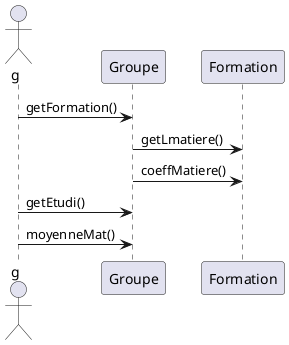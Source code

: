 @startuml
actor g
g->Groupe : getFormation()
Groupe -> Formation : getLmatiere()
Groupe -> Formation : coeffMatiere()
g->Groupe : getEtudi()
g->Groupe : moyenneMat()
@enduml